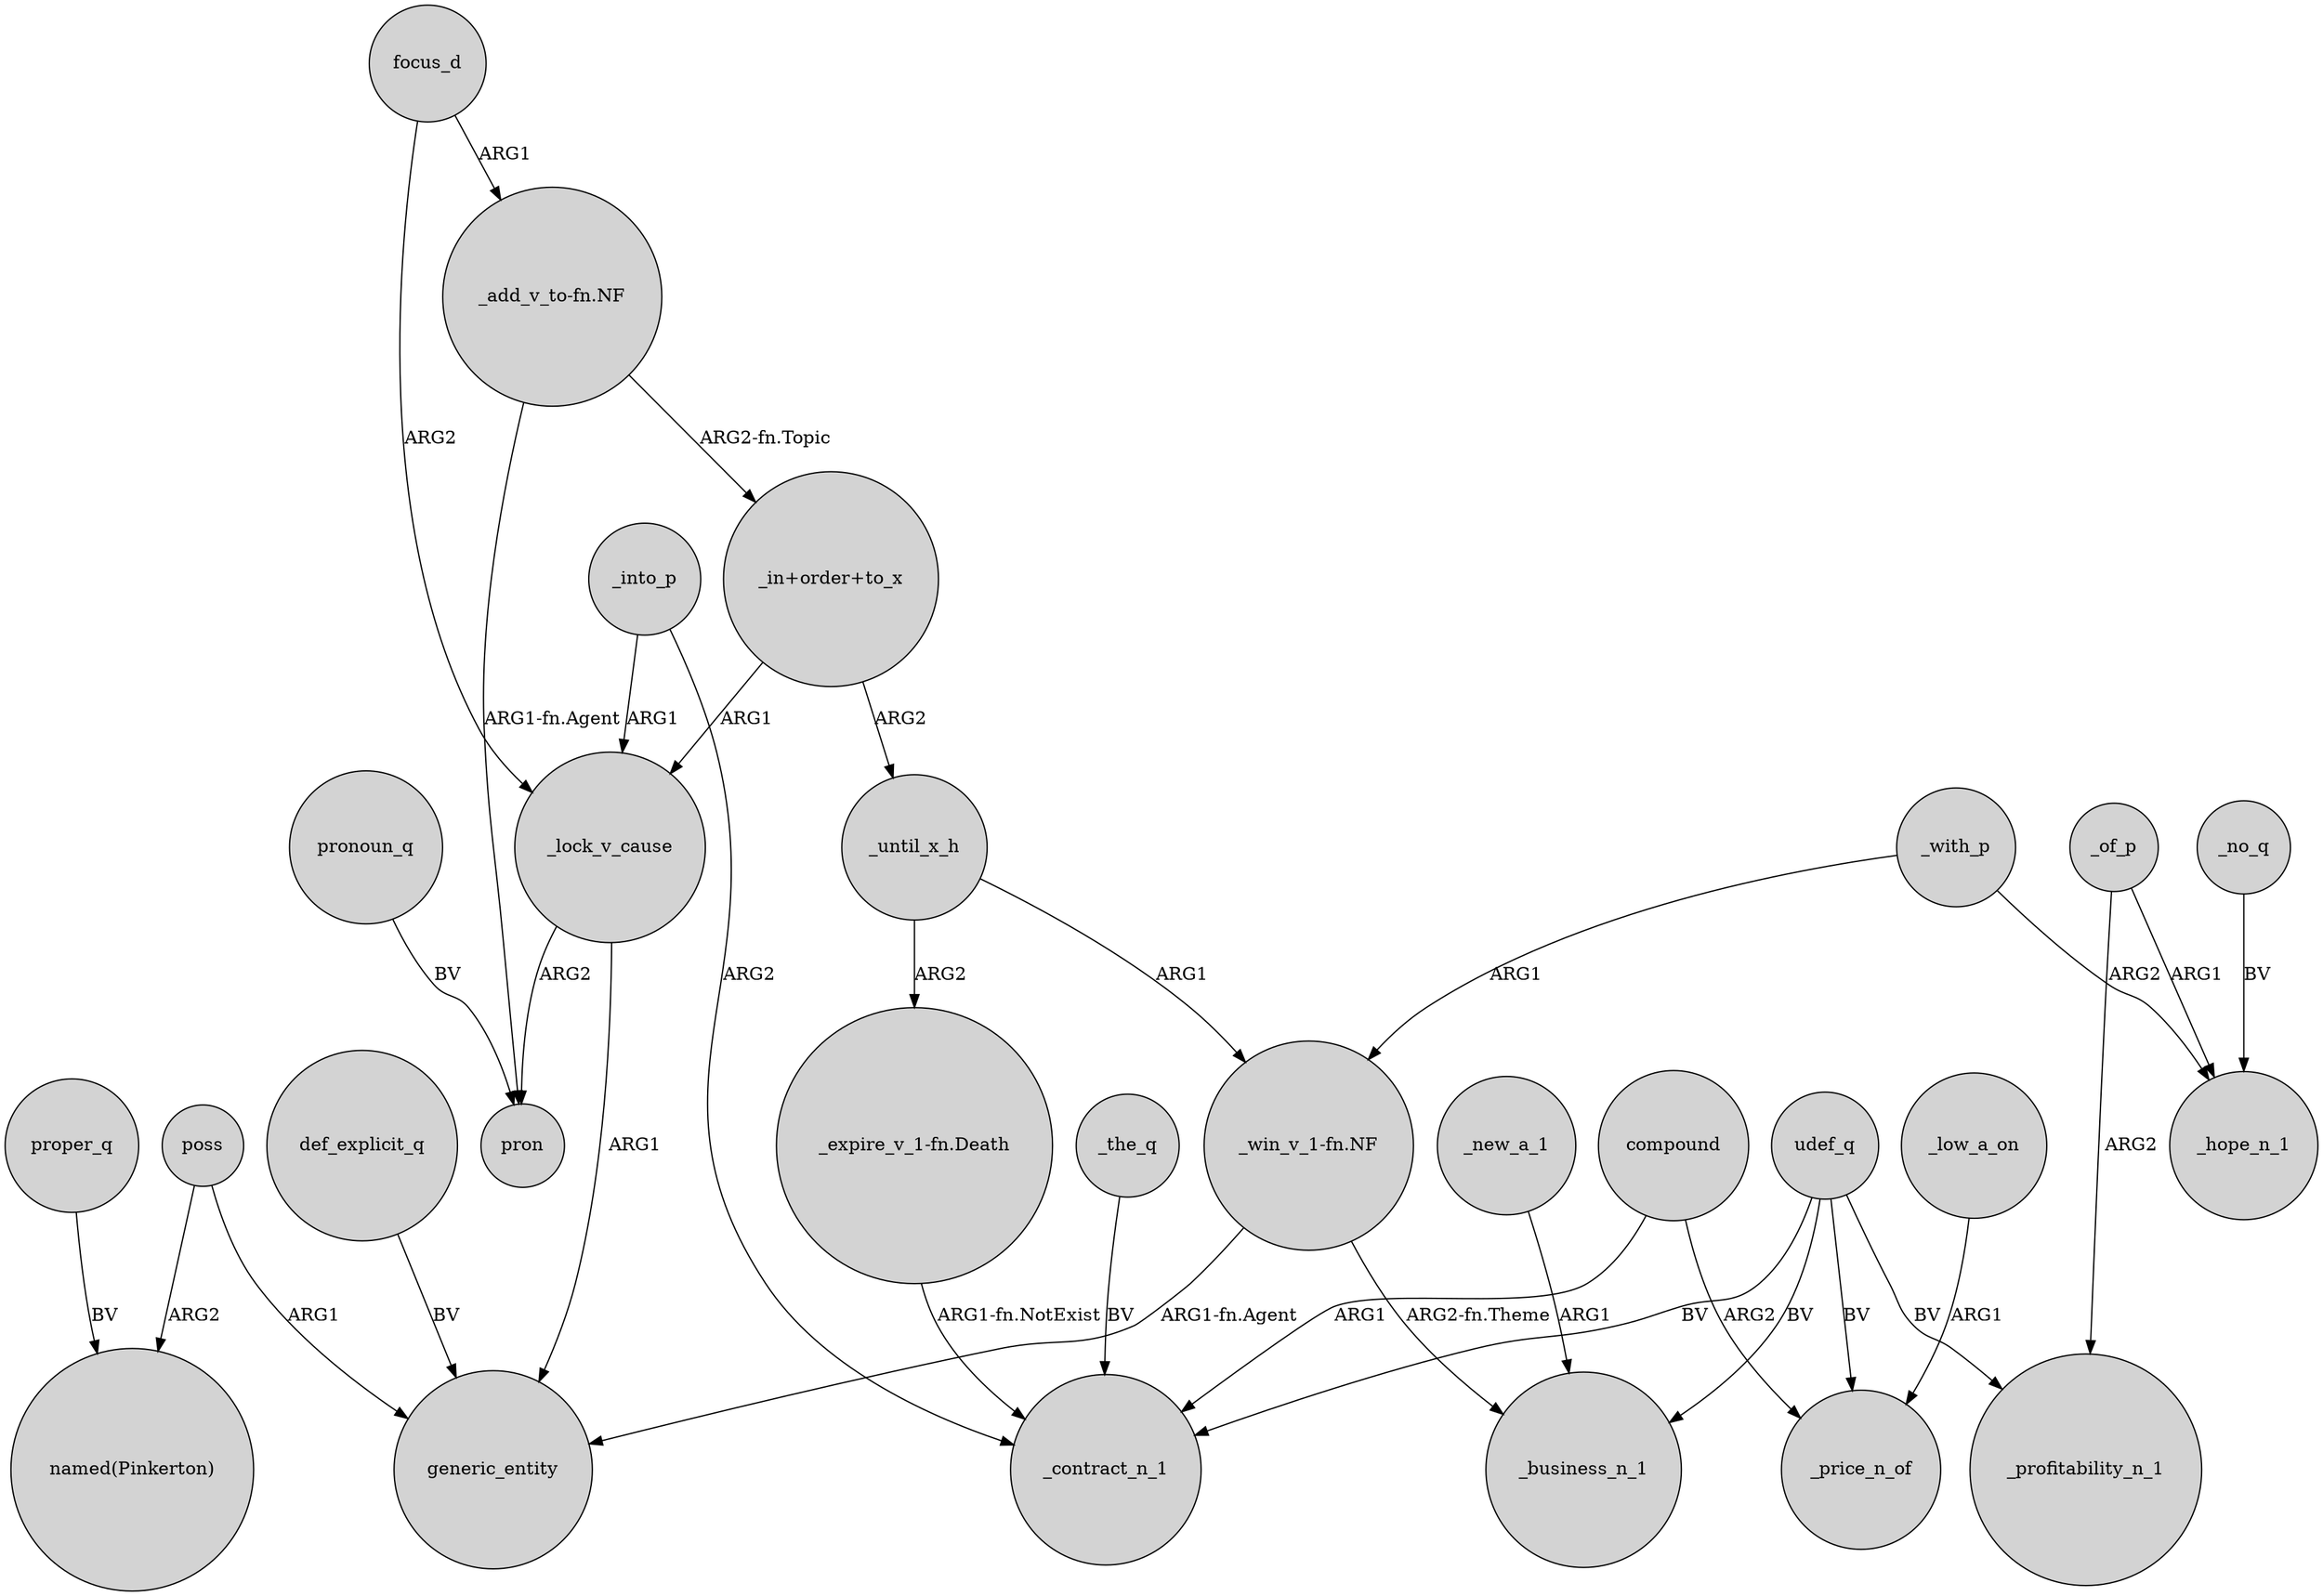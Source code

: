 digraph {
	node [shape=circle style=filled]
	proper_q -> "named(Pinkerton)" [label=BV]
	compound -> _price_n_of [label=ARG2]
	poss -> generic_entity [label=ARG1]
	udef_q -> _price_n_of [label=BV]
	"_in+order+to_x" -> _lock_v_cause [label=ARG1]
	def_explicit_q -> generic_entity [label=BV]
	_with_p -> "_win_v_1-fn.NF" [label=ARG1]
	_until_x_h -> "_expire_v_1-fn.Death" [label=ARG2]
	"_add_v_to-fn.NF" -> "_in+order+to_x" [label="ARG2-fn.Topic"]
	_until_x_h -> "_win_v_1-fn.NF" [label=ARG1]
	compound -> _contract_n_1 [label=ARG1]
	"_expire_v_1-fn.Death" -> _contract_n_1 [label="ARG1-fn.NotExist"]
	poss -> "named(Pinkerton)" [label=ARG2]
	_lock_v_cause -> generic_entity [label=ARG1]
	pronoun_q -> pron [label=BV]
	focus_d -> _lock_v_cause [label=ARG2]
	_the_q -> _contract_n_1 [label=BV]
	_with_p -> _hope_n_1 [label=ARG2]
	udef_q -> _profitability_n_1 [label=BV]
	_of_p -> _hope_n_1 [label=ARG1]
	_into_p -> _lock_v_cause [label=ARG1]
	_lock_v_cause -> pron [label=ARG2]
	"_add_v_to-fn.NF" -> pron [label="ARG1-fn.Agent"]
	"_in+order+to_x" -> _until_x_h [label=ARG2]
	_low_a_on -> _price_n_of [label=ARG1]
	udef_q -> _business_n_1 [label=BV]
	_of_p -> _profitability_n_1 [label=ARG2]
	focus_d -> "_add_v_to-fn.NF" [label=ARG1]
	"_win_v_1-fn.NF" -> generic_entity [label="ARG1-fn.Agent"]
	_into_p -> _contract_n_1 [label=ARG2]
	"_win_v_1-fn.NF" -> _business_n_1 [label="ARG2-fn.Theme"]
	udef_q -> _contract_n_1 [label=BV]
	_no_q -> _hope_n_1 [label=BV]
	_new_a_1 -> _business_n_1 [label=ARG1]
}
